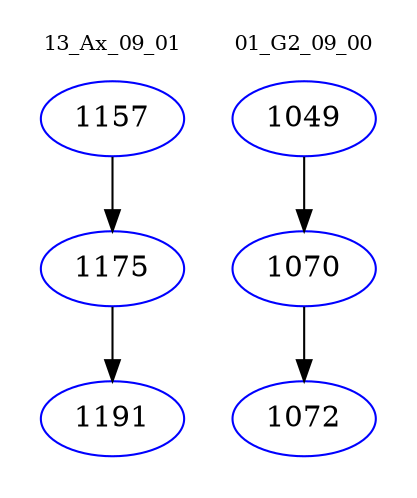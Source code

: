 digraph{
subgraph cluster_0 {
color = white
label = "13_Ax_09_01";
fontsize=10;
T0_1157 [label="1157", color="blue"]
T0_1157 -> T0_1175 [color="black"]
T0_1175 [label="1175", color="blue"]
T0_1175 -> T0_1191 [color="black"]
T0_1191 [label="1191", color="blue"]
}
subgraph cluster_1 {
color = white
label = "01_G2_09_00";
fontsize=10;
T1_1049 [label="1049", color="blue"]
T1_1049 -> T1_1070 [color="black"]
T1_1070 [label="1070", color="blue"]
T1_1070 -> T1_1072 [color="black"]
T1_1072 [label="1072", color="blue"]
}
}
